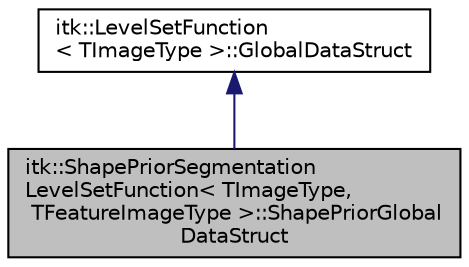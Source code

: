 digraph "itk::ShapePriorSegmentationLevelSetFunction&lt; TImageType, TFeatureImageType &gt;::ShapePriorGlobalDataStruct"
{
 // LATEX_PDF_SIZE
  edge [fontname="Helvetica",fontsize="10",labelfontname="Helvetica",labelfontsize="10"];
  node [fontname="Helvetica",fontsize="10",shape=record];
  Node1 [label="itk::ShapePriorSegmentation\lLevelSetFunction\< TImageType,\l TFeatureImageType \>::ShapePriorGlobal\lDataStruct",height=0.2,width=0.4,color="black", fillcolor="grey75", style="filled", fontcolor="black",tooltip=" "];
  Node2 -> Node1 [dir="back",color="midnightblue",fontsize="10",style="solid",fontname="Helvetica"];
  Node2 [label="itk::LevelSetFunction\l\< TImageType \>::GlobalDataStruct",height=0.2,width=0.4,color="black", fillcolor="white", style="filled",URL="$structitk_1_1LevelSetFunction_1_1GlobalDataStruct.html",tooltip=" "];
}
